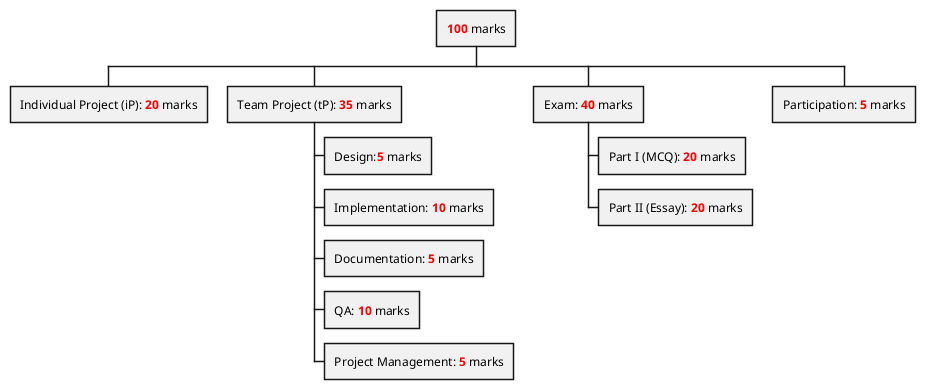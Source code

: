 @startwbs
skinparam backgroundcolor transparent
+ <b><color:red>100</color></b> marks
 + Individual Project (iP): <b><color:red>20</color></b> marks
 + Team Project (tP): <b><color:red>35</color></b> marks
  + Design:<b><color:red>5</color></b> marks
  + Implementation: <b><color:red>10</color></b> marks
  + Documentation: <b><color:red>5</color></b> marks
  + QA: <b><color:red>10</color></b> marks
  + Project Management: <b><color:red>5</color></b> marks
 + Exam: <b><color:red>40</color></b> marks
  + Part I (MCQ): <b><color:red>20</color></b> marks
  + Part II (Essay): <b><color:red>20</color></b> marks
 + Participation: <b><color:red>5</color></b> marks
@endwbs